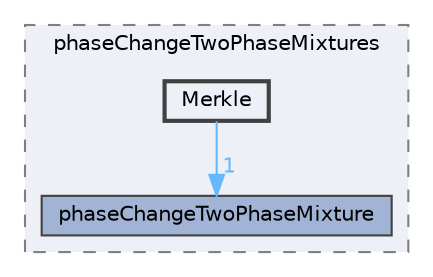 digraph "applications/solvers/multiphase/interPhaseChangeFoam/phaseChangeTwoPhaseMixtures/Merkle"
{
 // LATEX_PDF_SIZE
  bgcolor="transparent";
  edge [fontname=Helvetica,fontsize=10,labelfontname=Helvetica,labelfontsize=10];
  node [fontname=Helvetica,fontsize=10,shape=box,height=0.2,width=0.4];
  compound=true
  subgraph clusterdir_428d76558bf17b61b63e4dbf2a2e5401 {
    graph [ bgcolor="#edf0f7", pencolor="grey50", label="phaseChangeTwoPhaseMixtures", fontname=Helvetica,fontsize=10 style="filled,dashed", URL="dir_428d76558bf17b61b63e4dbf2a2e5401.html",tooltip=""]
  dir_21e893d6b4a0ab8f17bf121752a23206 [label="phaseChangeTwoPhaseMixture", fillcolor="#a2b4d6", color="grey25", style="filled", URL="dir_21e893d6b4a0ab8f17bf121752a23206.html",tooltip=""];
  dir_301e10e4ec80ffb7d6de7678b8cd68a2 [label="Merkle", fillcolor="#edf0f7", color="grey25", style="filled,bold", URL="dir_301e10e4ec80ffb7d6de7678b8cd68a2.html",tooltip=""];
  }
  dir_301e10e4ec80ffb7d6de7678b8cd68a2->dir_21e893d6b4a0ab8f17bf121752a23206 [headlabel="1", labeldistance=1.5 headhref="dir_002356_002879.html" href="dir_002356_002879.html" color="steelblue1" fontcolor="steelblue1"];
}
